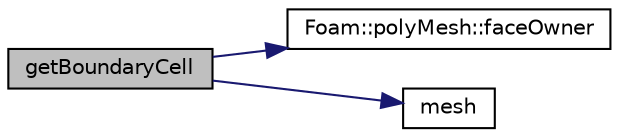 digraph "getBoundaryCell"
{
  bgcolor="transparent";
  edge [fontname="Helvetica",fontsize="10",labelfontname="Helvetica",labelfontsize="10"];
  node [fontname="Helvetica",fontsize="10",shape=record];
  rankdir="LR";
  Node1 [label="getBoundaryCell",height=0.2,width=0.4,color="black", fillcolor="grey75", style="filled", fontcolor="black"];
  Node1 -> Node2 [color="midnightblue",fontsize="10",style="solid",fontname="Helvetica"];
  Node2 [label="Foam::polyMesh::faceOwner",height=0.2,width=0.4,color="black",URL="$a01916.html#a6d4def83436c9aa4dc68e8e42c5cf268",tooltip="Return face owner. "];
  Node1 -> Node3 [color="midnightblue",fontsize="10",style="solid",fontname="Helvetica"];
  Node3 [label="mesh",height=0.2,width=0.4,color="black",URL="$a02228.html#aa51573bc757d5d5bb058db0464886447"];
}
